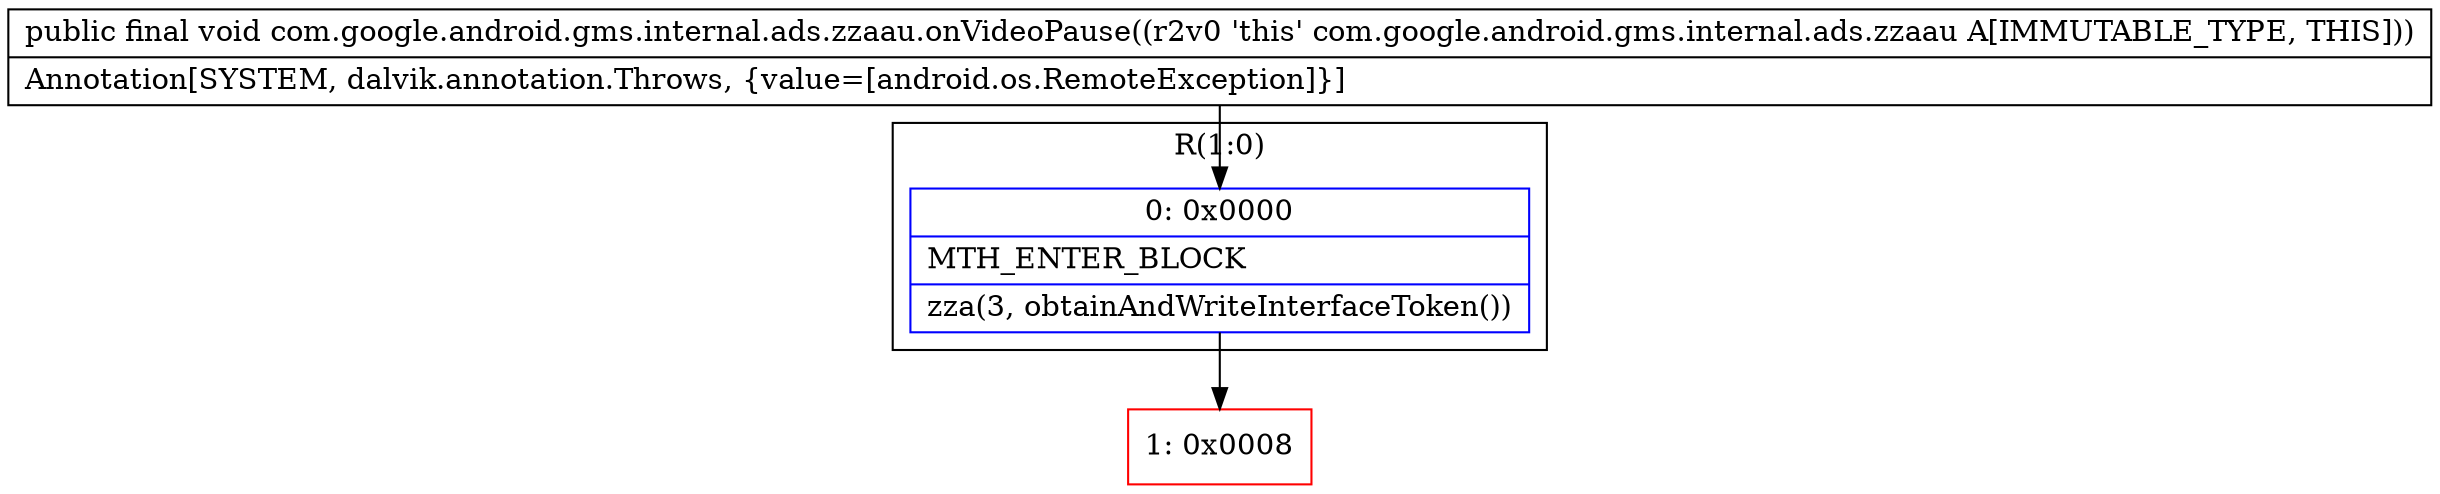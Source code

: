 digraph "CFG forcom.google.android.gms.internal.ads.zzaau.onVideoPause()V" {
subgraph cluster_Region_1030480791 {
label = "R(1:0)";
node [shape=record,color=blue];
Node_0 [shape=record,label="{0\:\ 0x0000|MTH_ENTER_BLOCK\l|zza(3, obtainAndWriteInterfaceToken())\l}"];
}
Node_1 [shape=record,color=red,label="{1\:\ 0x0008}"];
MethodNode[shape=record,label="{public final void com.google.android.gms.internal.ads.zzaau.onVideoPause((r2v0 'this' com.google.android.gms.internal.ads.zzaau A[IMMUTABLE_TYPE, THIS]))  | Annotation[SYSTEM, dalvik.annotation.Throws, \{value=[android.os.RemoteException]\}]\l}"];
MethodNode -> Node_0;
Node_0 -> Node_1;
}

